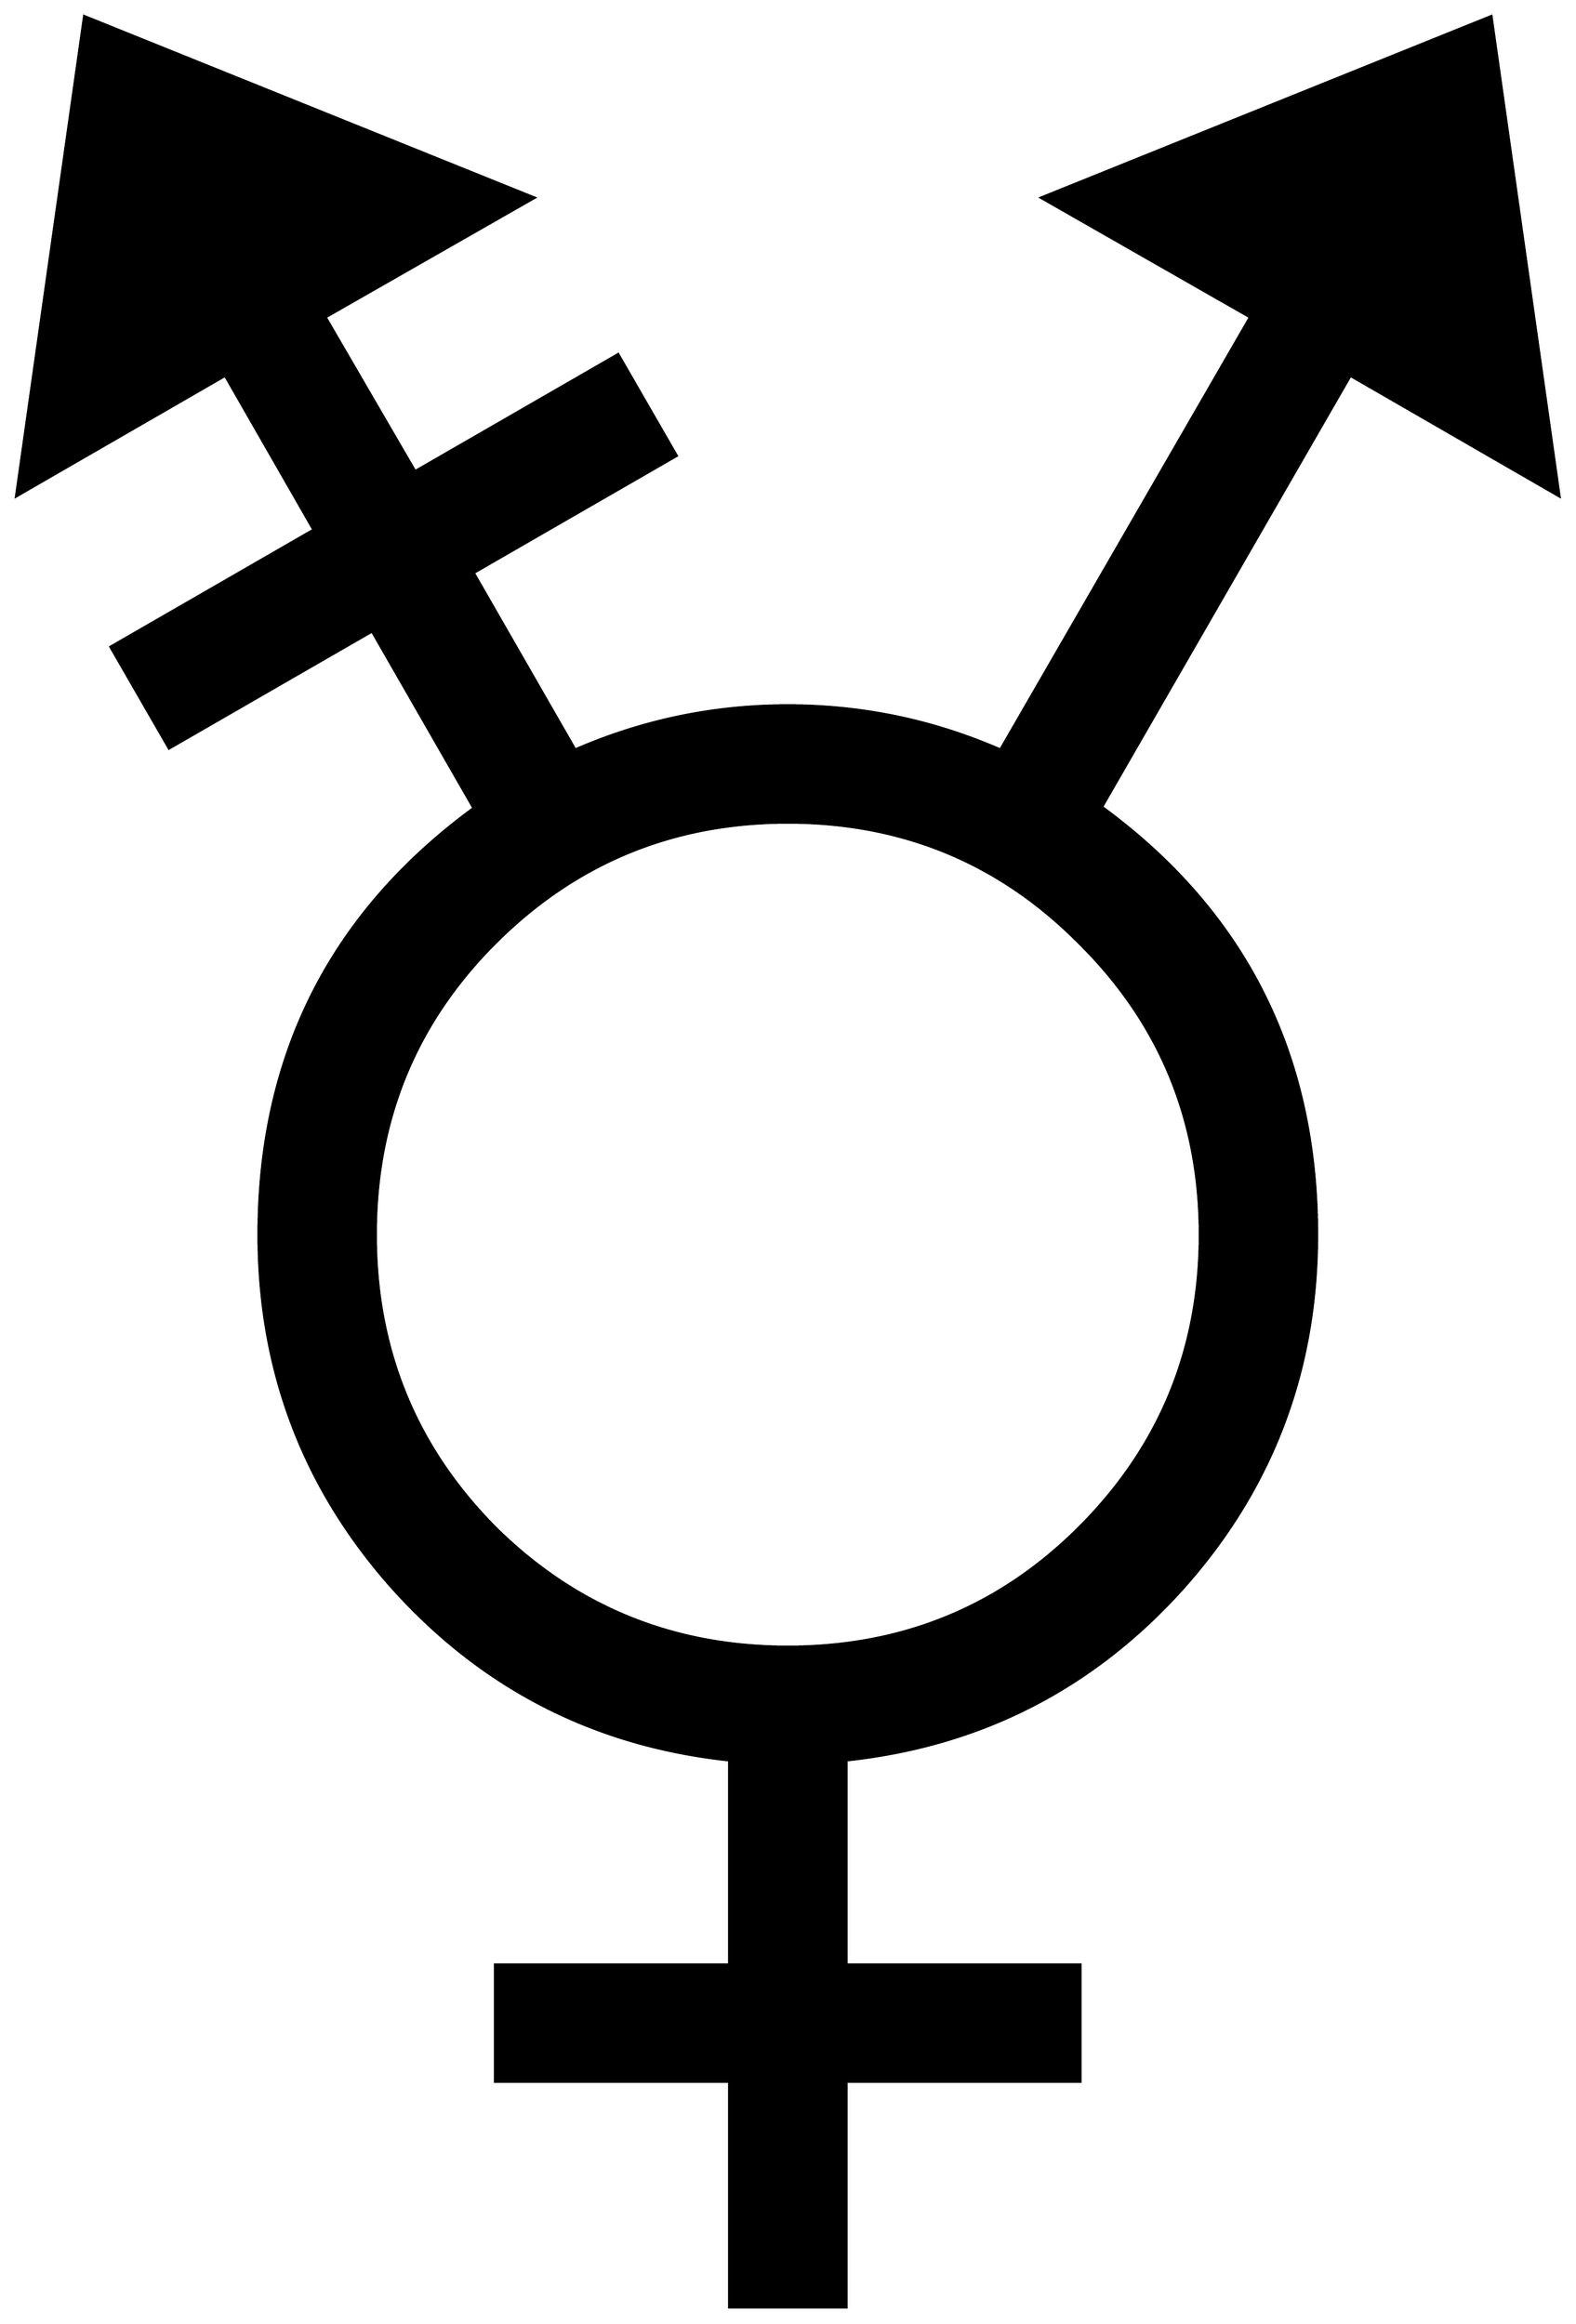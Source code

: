 


\begin{tikzpicture}[y=0.80pt, x=0.80pt, yscale=-1.0, xscale=1.0, inner sep=0pt, outer sep=0pt]
\begin{scope}[shift={(100.0,1717.0)},nonzero rule]
  \path[draw=.,fill=.,line width=1.600pt] (1372.0,-1150.0) --
    (1197.0,-1251.0) -- (989.0,-890.0) .. controls
    (1109.0,-802.0) and (1169.0,-682.667) .. (1169.0,-532.0) ..
    controls (1169.0,-418.0) and (1131.333,-319.0) ..
    (1056.0,-235.0) .. controls (980.667,-151.667) and
    (887.0,-104.0) .. (775.0,-92.0) -- (775.0,79.0) --
    (971.0,79.0) -- (971.0,177.0) -- (775.0,177.0) --
    (775.0,366.0) -- (677.0,366.0) -- (677.0,177.0) --
    (481.0,177.0) -- (481.0,79.0) -- (677.0,79.0) --
    (677.0,-92.0) .. controls (565.0,-104.0) and (471.333,-151.667)
    .. (396.0,-235.0) .. controls (320.667,-319.0) and
    (283.0,-418.0) .. (283.0,-532.0) .. controls (283.0,-682.0)
    and (343.0,-801.0) .. (463.0,-889.0) -- (378.0,-1037.0) --
    (208.0,-939.0) -- (159.0,-1024.0) -- (329.0,-1122.0) --
    (255.0,-1251.0) -- (80.0,-1150.0) -- (137.0,-1552.0) --
    (514.0,-1400.0) -- (339.0,-1300.0) -- (414.0,-1171.0) --
    (584.0,-1269.0) -- (633.0,-1184.0) -- (463.0,-1086.0) --
    (548.0,-938.0) .. controls (604.667,-962.667) and (664.0,-975.0)
    .. (726.0,-975.0) .. controls (788.0,-975.0) and
    (847.333,-962.667) .. (904.0,-938.0) -- (1113.0,-1300.0) --
    (938.0,-1400.0) -- (1315.0,-1552.0) -- (1372.0,-1150.0) --
    cycle(1071.0,-532.0) .. controls (1071.0,-628.0) and
    (1037.333,-709.333) .. (970.0,-776.0) .. controls (903.333,-843.333)
    and (822.0,-877.0) .. (726.0,-877.0) .. controls
    (630.0,-877.0) and (548.333,-843.333) .. (481.0,-776.0) ..
    controls (414.333,-709.333) and (381.0,-628.0) .. (381.0,-532.0)
    .. controls (381.0,-436.0) and (414.333,-354.333) ..
    (481.0,-287.0) .. controls (548.333,-220.333) and (630.0,-187.0)
    .. (726.0,-187.0) .. controls (822.0,-187.0) and
    (903.333,-220.333) .. (970.0,-287.0) .. controls (1037.333,-354.333)
    and (1071.0,-436.0) .. (1071.0,-532.0) -- cycle;
\end{scope}

\end{tikzpicture}

